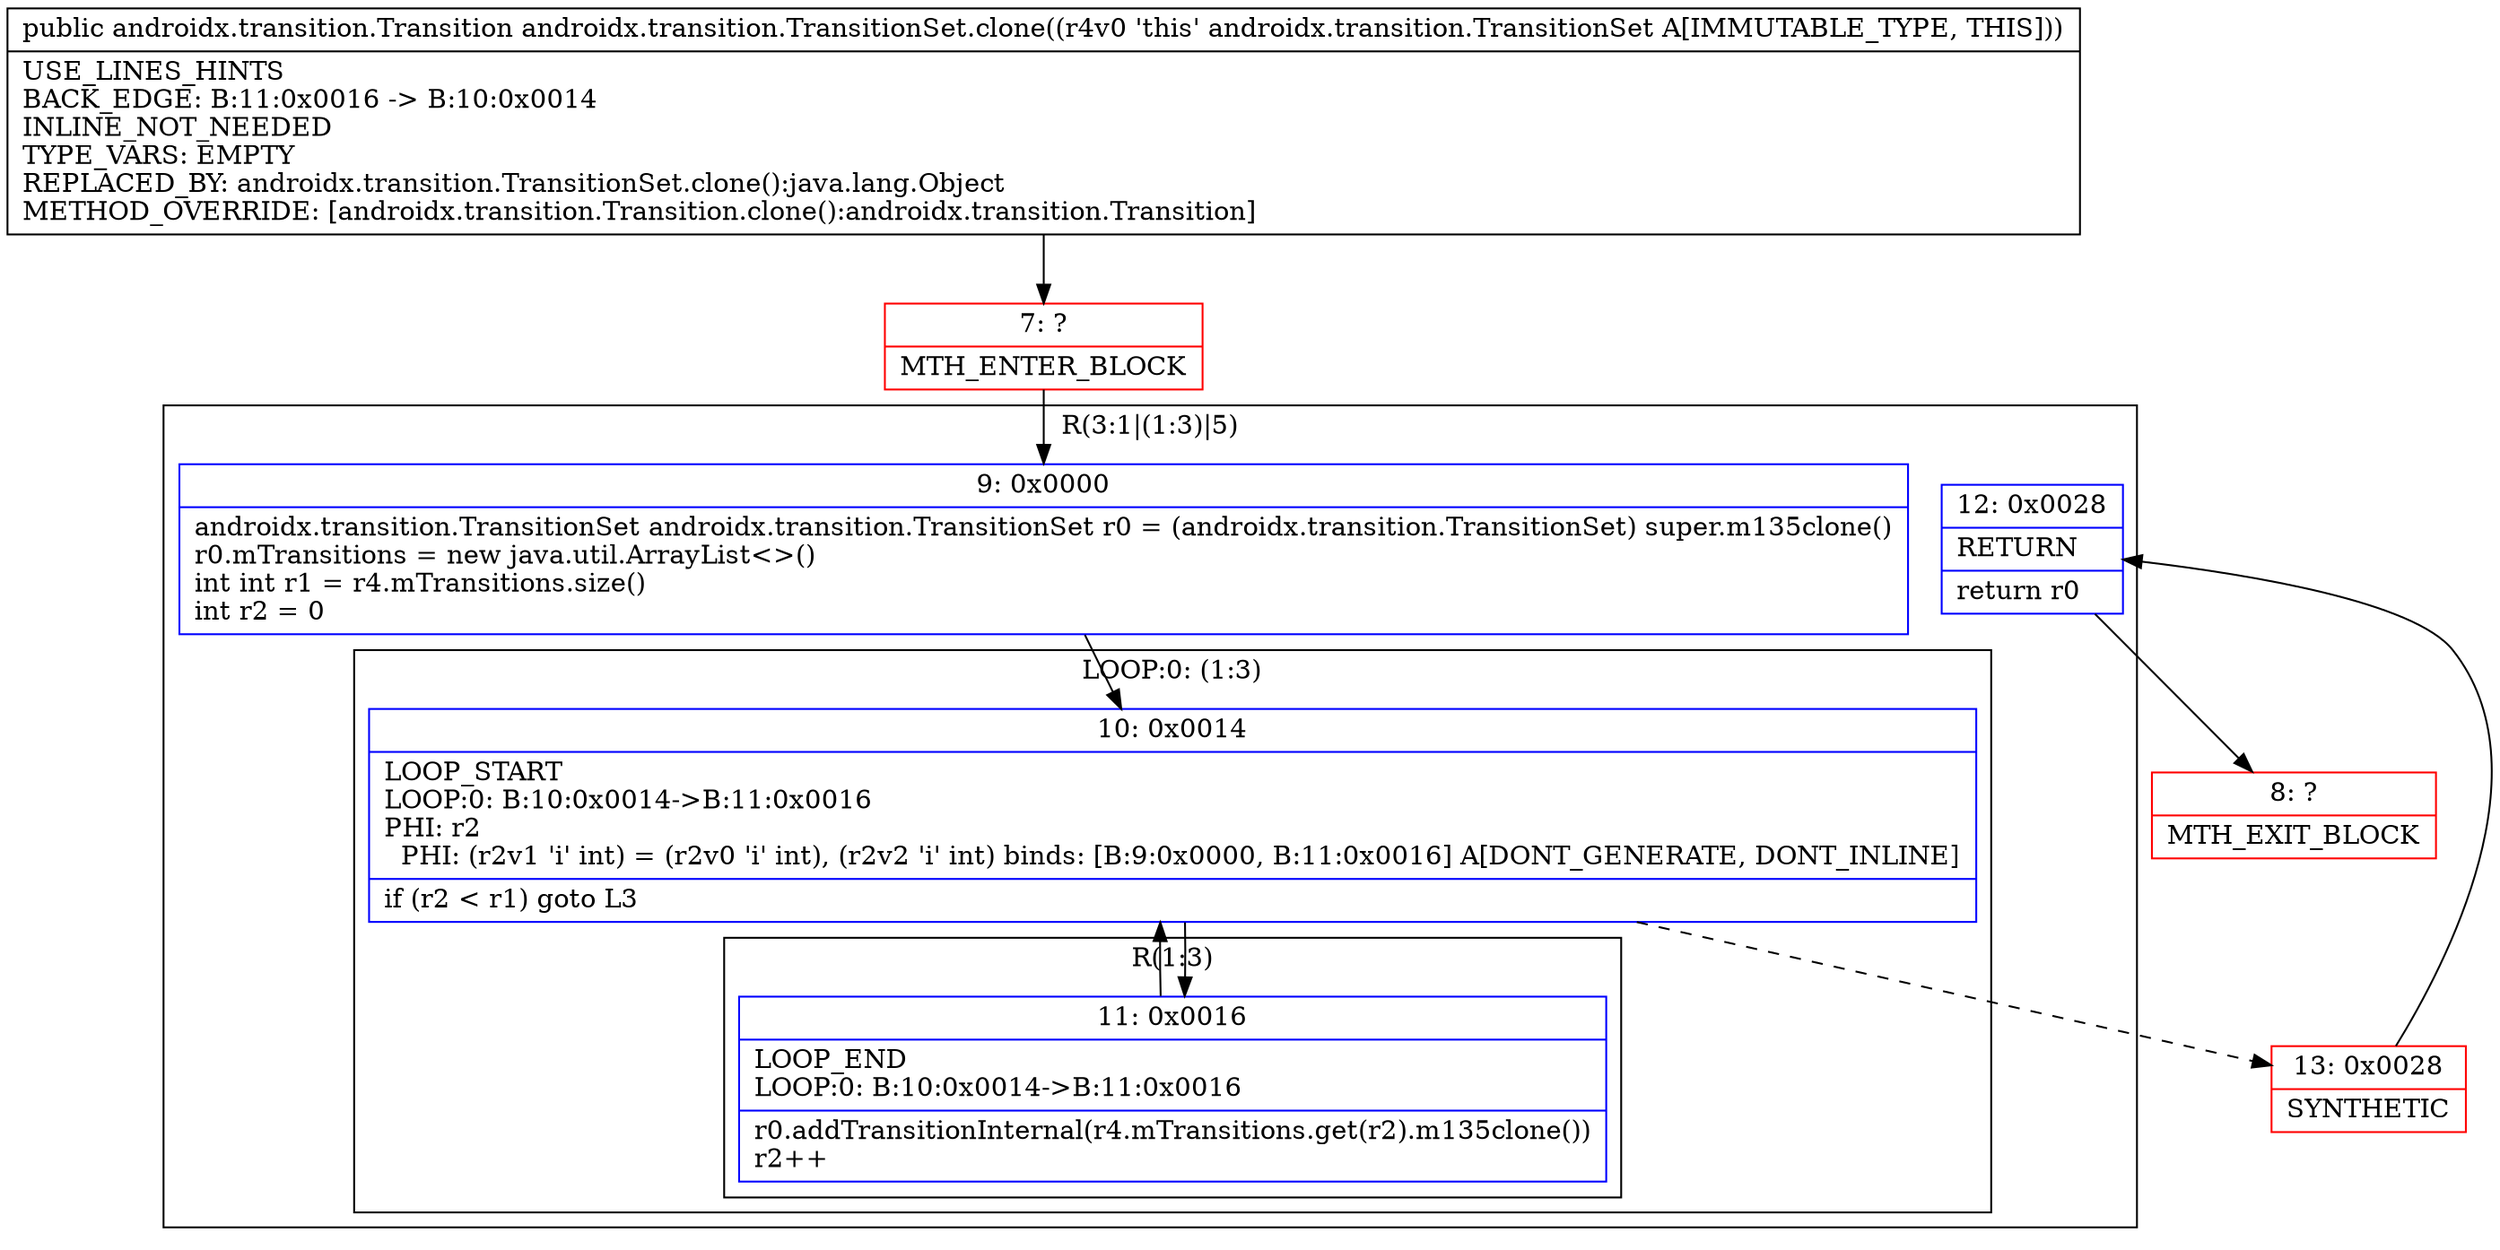 digraph "CFG forandroidx.transition.TransitionSet.clone()Landroidx\/transition\/Transition;" {
subgraph cluster_Region_754465973 {
label = "R(3:1|(1:3)|5)";
node [shape=record,color=blue];
Node_9 [shape=record,label="{9\:\ 0x0000|androidx.transition.TransitionSet androidx.transition.TransitionSet r0 = (androidx.transition.TransitionSet) super.m135clone()\lr0.mTransitions = new java.util.ArrayList\<\>()\lint int r1 = r4.mTransitions.size()\lint r2 = 0\l}"];
subgraph cluster_LoopRegion_771679114 {
label = "LOOP:0: (1:3)";
node [shape=record,color=blue];
Node_10 [shape=record,label="{10\:\ 0x0014|LOOP_START\lLOOP:0: B:10:0x0014\-\>B:11:0x0016\lPHI: r2 \l  PHI: (r2v1 'i' int) = (r2v0 'i' int), (r2v2 'i' int) binds: [B:9:0x0000, B:11:0x0016] A[DONT_GENERATE, DONT_INLINE]\l|if (r2 \< r1) goto L3\l}"];
subgraph cluster_Region_99582067 {
label = "R(1:3)";
node [shape=record,color=blue];
Node_11 [shape=record,label="{11\:\ 0x0016|LOOP_END\lLOOP:0: B:10:0x0014\-\>B:11:0x0016\l|r0.addTransitionInternal(r4.mTransitions.get(r2).m135clone())\lr2++\l}"];
}
}
Node_12 [shape=record,label="{12\:\ 0x0028|RETURN\l|return r0\l}"];
}
Node_7 [shape=record,color=red,label="{7\:\ ?|MTH_ENTER_BLOCK\l}"];
Node_13 [shape=record,color=red,label="{13\:\ 0x0028|SYNTHETIC\l}"];
Node_8 [shape=record,color=red,label="{8\:\ ?|MTH_EXIT_BLOCK\l}"];
MethodNode[shape=record,label="{public androidx.transition.Transition androidx.transition.TransitionSet.clone((r4v0 'this' androidx.transition.TransitionSet A[IMMUTABLE_TYPE, THIS]))  | USE_LINES_HINTS\lBACK_EDGE: B:11:0x0016 \-\> B:10:0x0014\lINLINE_NOT_NEEDED\lTYPE_VARS: EMPTY\lREPLACED_BY: androidx.transition.TransitionSet.clone():java.lang.Object\lMETHOD_OVERRIDE: [androidx.transition.Transition.clone():androidx.transition.Transition]\l}"];
MethodNode -> Node_7;Node_9 -> Node_10;
Node_10 -> Node_11;
Node_10 -> Node_13[style=dashed];
Node_11 -> Node_10;
Node_12 -> Node_8;
Node_7 -> Node_9;
Node_13 -> Node_12;
}

